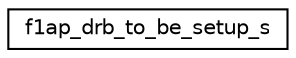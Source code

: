 digraph "Graphical Class Hierarchy"
{
 // LATEX_PDF_SIZE
  edge [fontname="Helvetica",fontsize="10",labelfontname="Helvetica",labelfontsize="10"];
  node [fontname="Helvetica",fontsize="10",shape=record];
  rankdir="LR";
  Node0 [label="f1ap_drb_to_be_setup_s",height=0.2,width=0.4,color="black", fillcolor="white", style="filled",URL="$structf1ap__drb__to__be__setup__s.html",tooltip=" "];
}

